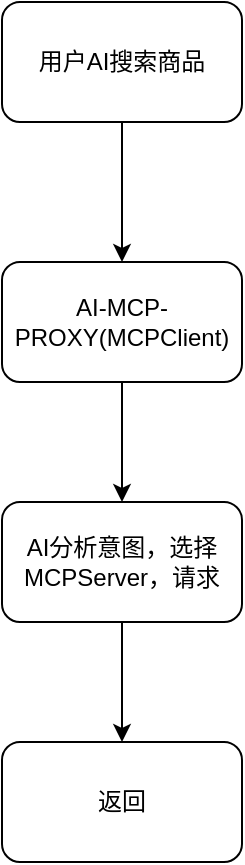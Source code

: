 <mxfile version="26.1.1">
  <diagram name="第 1 页" id="OdwwV2ywufr4M3ZTZQC8">
    <mxGraphModel dx="564" dy="711" grid="1" gridSize="10" guides="1" tooltips="1" connect="1" arrows="1" fold="1" page="1" pageScale="1" pageWidth="827" pageHeight="1169" math="0" shadow="0">
      <root>
        <mxCell id="0" />
        <mxCell id="1" parent="0" />
        <mxCell id="LMv8wf59iYp0szGljPKy-3" style="edgeStyle=orthogonalEdgeStyle;rounded=0;orthogonalLoop=1;jettySize=auto;html=1;exitX=0.5;exitY=1;exitDx=0;exitDy=0;entryX=0.5;entryY=0;entryDx=0;entryDy=0;" edge="1" parent="1" source="LMv8wf59iYp0szGljPKy-1" target="LMv8wf59iYp0szGljPKy-2">
          <mxGeometry relative="1" as="geometry" />
        </mxCell>
        <mxCell id="LMv8wf59iYp0szGljPKy-1" value="用户AI搜索商品" style="rounded=1;whiteSpace=wrap;html=1;" vertex="1" parent="1">
          <mxGeometry x="250" y="110" width="120" height="60" as="geometry" />
        </mxCell>
        <mxCell id="LMv8wf59iYp0szGljPKy-5" style="edgeStyle=orthogonalEdgeStyle;rounded=0;orthogonalLoop=1;jettySize=auto;html=1;exitX=0.5;exitY=1;exitDx=0;exitDy=0;" edge="1" parent="1" source="LMv8wf59iYp0szGljPKy-2" target="LMv8wf59iYp0szGljPKy-4">
          <mxGeometry relative="1" as="geometry" />
        </mxCell>
        <mxCell id="LMv8wf59iYp0szGljPKy-2" value="AI-MCP-PROXY(MCPClient)" style="rounded=1;whiteSpace=wrap;html=1;" vertex="1" parent="1">
          <mxGeometry x="250" y="240" width="120" height="60" as="geometry" />
        </mxCell>
        <mxCell id="LMv8wf59iYp0szGljPKy-7" style="edgeStyle=orthogonalEdgeStyle;rounded=0;orthogonalLoop=1;jettySize=auto;html=1;exitX=0.5;exitY=1;exitDx=0;exitDy=0;entryX=0.5;entryY=0;entryDx=0;entryDy=0;" edge="1" parent="1" source="LMv8wf59iYp0szGljPKy-4" target="LMv8wf59iYp0szGljPKy-6">
          <mxGeometry relative="1" as="geometry" />
        </mxCell>
        <mxCell id="LMv8wf59iYp0szGljPKy-4" value="AI分析意图，选择MCPServer，请求" style="rounded=1;whiteSpace=wrap;html=1;" vertex="1" parent="1">
          <mxGeometry x="250" y="360" width="120" height="60" as="geometry" />
        </mxCell>
        <mxCell id="LMv8wf59iYp0szGljPKy-6" value="返回" style="rounded=1;whiteSpace=wrap;html=1;" vertex="1" parent="1">
          <mxGeometry x="250" y="480" width="120" height="60" as="geometry" />
        </mxCell>
      </root>
    </mxGraphModel>
  </diagram>
</mxfile>
